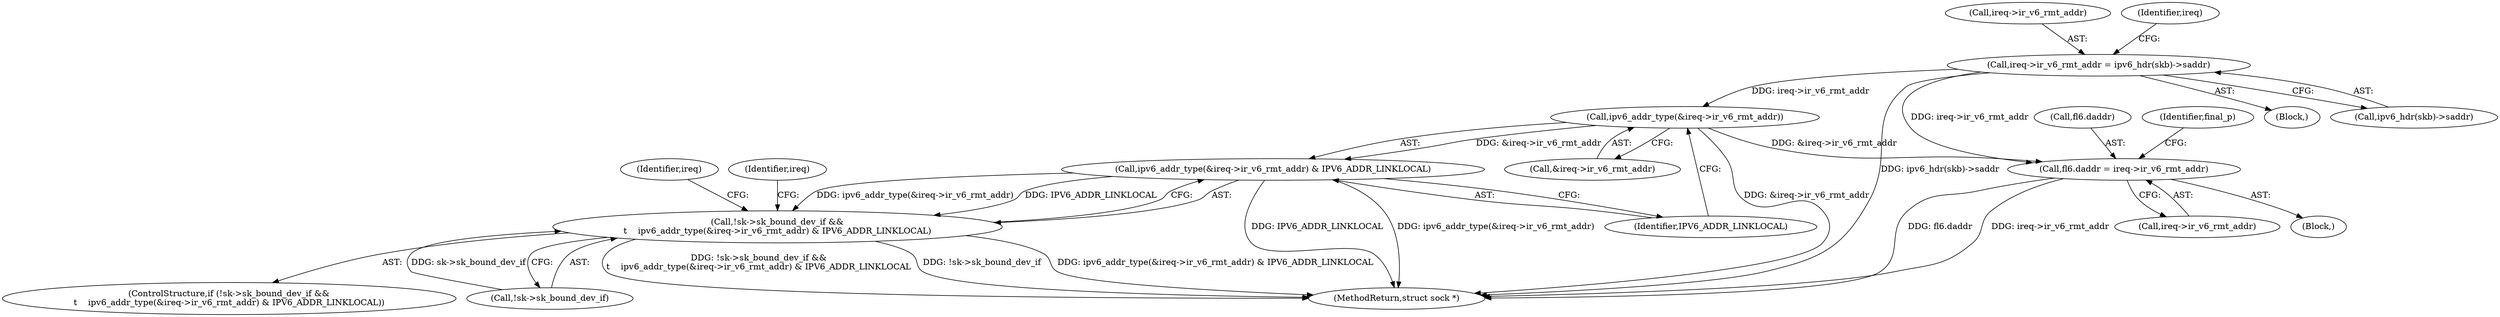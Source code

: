 digraph "0_linux_45f6fad84cc305103b28d73482b344d7f5b76f39_14@pointer" {
"1000335" [label="(Call,ipv6_addr_type(&ireq->ir_v6_rmt_addr))"];
"1000251" [label="(Call,ireq->ir_v6_rmt_addr = ipv6_hdr(skb)->saddr)"];
"1000334" [label="(Call,ipv6_addr_type(&ireq->ir_v6_rmt_addr) & IPV6_ADDR_LINKLOCAL)"];
"1000329" [label="(Call,!sk->sk_bound_dev_if &&\n\t    ipv6_addr_type(&ireq->ir_v6_rmt_addr) & IPV6_ADDR_LINKLOCAL)"];
"1000436" [label="(Call,fl6.daddr = ireq->ir_v6_rmt_addr)"];
"1000251" [label="(Call,ireq->ir_v6_rmt_addr = ipv6_hdr(skb)->saddr)"];
"1000343" [label="(Identifier,ireq)"];
"1000329" [label="(Call,!sk->sk_bound_dev_if &&\n\t    ipv6_addr_type(&ireq->ir_v6_rmt_addr) & IPV6_ADDR_LINKLOCAL)"];
"1000335" [label="(Call,ipv6_addr_type(&ireq->ir_v6_rmt_addr))"];
"1000328" [label="(ControlStructure,if (!sk->sk_bound_dev_if &&\n\t    ipv6_addr_type(&ireq->ir_v6_rmt_addr) & IPV6_ADDR_LINKLOCAL))"];
"1000440" [label="(Call,ireq->ir_v6_rmt_addr)"];
"1000340" [label="(Identifier,IPV6_ADDR_LINKLOCAL)"];
"1000561" [label="(MethodReturn,struct sock *)"];
"1000252" [label="(Call,ireq->ir_v6_rmt_addr)"];
"1000436" [label="(Call,fl6.daddr = ireq->ir_v6_rmt_addr)"];
"1000334" [label="(Call,ipv6_addr_type(&ireq->ir_v6_rmt_addr) & IPV6_ADDR_LINKLOCAL)"];
"1000336" [label="(Call,&ireq->ir_v6_rmt_addr)"];
"1000106" [label="(Block,)"];
"1000261" [label="(Identifier,ireq)"];
"1000437" [label="(Call,fl6.daddr)"];
"1000421" [label="(Block,)"];
"1000444" [label="(Identifier,final_p)"];
"1000349" [label="(Identifier,ireq)"];
"1000255" [label="(Call,ipv6_hdr(skb)->saddr)"];
"1000330" [label="(Call,!sk->sk_bound_dev_if)"];
"1000335" -> "1000334"  [label="AST: "];
"1000335" -> "1000336"  [label="CFG: "];
"1000336" -> "1000335"  [label="AST: "];
"1000340" -> "1000335"  [label="CFG: "];
"1000335" -> "1000561"  [label="DDG: &ireq->ir_v6_rmt_addr"];
"1000335" -> "1000334"  [label="DDG: &ireq->ir_v6_rmt_addr"];
"1000251" -> "1000335"  [label="DDG: ireq->ir_v6_rmt_addr"];
"1000335" -> "1000436"  [label="DDG: &ireq->ir_v6_rmt_addr"];
"1000251" -> "1000106"  [label="AST: "];
"1000251" -> "1000255"  [label="CFG: "];
"1000252" -> "1000251"  [label="AST: "];
"1000255" -> "1000251"  [label="AST: "];
"1000261" -> "1000251"  [label="CFG: "];
"1000251" -> "1000561"  [label="DDG: ipv6_hdr(skb)->saddr"];
"1000251" -> "1000436"  [label="DDG: ireq->ir_v6_rmt_addr"];
"1000334" -> "1000329"  [label="AST: "];
"1000334" -> "1000340"  [label="CFG: "];
"1000340" -> "1000334"  [label="AST: "];
"1000329" -> "1000334"  [label="CFG: "];
"1000334" -> "1000561"  [label="DDG: IPV6_ADDR_LINKLOCAL"];
"1000334" -> "1000561"  [label="DDG: ipv6_addr_type(&ireq->ir_v6_rmt_addr)"];
"1000334" -> "1000329"  [label="DDG: ipv6_addr_type(&ireq->ir_v6_rmt_addr)"];
"1000334" -> "1000329"  [label="DDG: IPV6_ADDR_LINKLOCAL"];
"1000329" -> "1000328"  [label="AST: "];
"1000329" -> "1000330"  [label="CFG: "];
"1000330" -> "1000329"  [label="AST: "];
"1000343" -> "1000329"  [label="CFG: "];
"1000349" -> "1000329"  [label="CFG: "];
"1000329" -> "1000561"  [label="DDG: ipv6_addr_type(&ireq->ir_v6_rmt_addr) & IPV6_ADDR_LINKLOCAL"];
"1000329" -> "1000561"  [label="DDG: !sk->sk_bound_dev_if &&\n\t    ipv6_addr_type(&ireq->ir_v6_rmt_addr) & IPV6_ADDR_LINKLOCAL"];
"1000329" -> "1000561"  [label="DDG: !sk->sk_bound_dev_if"];
"1000330" -> "1000329"  [label="DDG: sk->sk_bound_dev_if"];
"1000436" -> "1000421"  [label="AST: "];
"1000436" -> "1000440"  [label="CFG: "];
"1000437" -> "1000436"  [label="AST: "];
"1000440" -> "1000436"  [label="AST: "];
"1000444" -> "1000436"  [label="CFG: "];
"1000436" -> "1000561"  [label="DDG: fl6.daddr"];
"1000436" -> "1000561"  [label="DDG: ireq->ir_v6_rmt_addr"];
}
